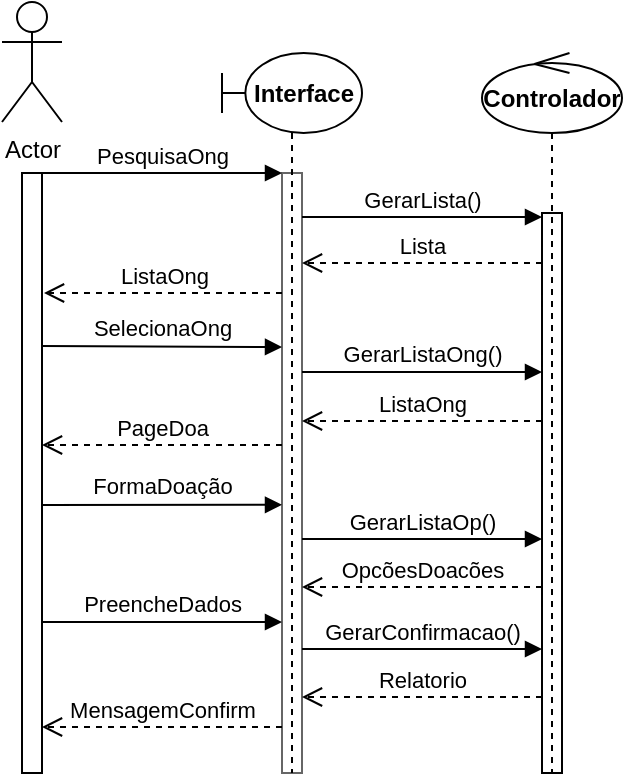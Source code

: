 <mxfile version="12.3.1" type="google" pages="1"><diagram name="Page-1" id="13e1069c-82ec-6db2-03f1-153e76fe0fe0"><mxGraphModel dx="1696" dy="936" grid="1" gridSize="10" guides="1" tooltips="1" connect="1" arrows="1" fold="1" page="1" pageScale="1" pageWidth="1100" pageHeight="850" background="#ffffff" math="0" shadow="0"><root><mxCell id="0"/><mxCell id="1" parent="0"/><mxCell id="a0aaNdA4aTYA0bczMwQh-1" value="Actor" style="shape=umlActor;verticalLabelPosition=bottom;labelBackgroundColor=#ffffff;verticalAlign=top;html=1;outlineConnect=0;" vertex="1" parent="1"><mxGeometry x="395" y="195" width="30" height="60" as="geometry"/></mxCell><mxCell id="a0aaNdA4aTYA0bczMwQh-8" value="" style="html=1;points=[];perimeter=orthogonalPerimeter;" vertex="1" parent="1"><mxGeometry x="405" y="280.5" width="10" height="300" as="geometry"/></mxCell><mxCell id="a0aaNdA4aTYA0bczMwQh-9" value="" style="html=1;points=[];perimeter=orthogonalPerimeter;fillColor=#ffffff;strokeColor=#666666;fontColor=#333333;" vertex="1" parent="1"><mxGeometry x="535" y="280.5" width="10" height="300" as="geometry"/></mxCell><mxCell id="a0aaNdA4aTYA0bczMwQh-10" value="PesquisaOng" style="html=1;verticalAlign=bottom;endArrow=block;entryX=0;entryY=0;" edge="1" target="a0aaNdA4aTYA0bczMwQh-9" parent="1"><mxGeometry relative="1" as="geometry"><mxPoint x="415" y="280.5" as="sourcePoint"/></mxGeometry></mxCell><mxCell id="a0aaNdA4aTYA0bczMwQh-11" value="ListaOng" style="html=1;verticalAlign=bottom;endArrow=open;dashed=1;endSize=8;" edge="1" parent="1"><mxGeometry relative="1" as="geometry"><mxPoint x="416" y="340.5" as="targetPoint"/><mxPoint x="535" y="340.5" as="sourcePoint"/></mxGeometry></mxCell><mxCell id="a0aaNdA4aTYA0bczMwQh-12" value="" style="html=1;points=[];perimeter=orthogonalPerimeter;" vertex="1" parent="1"><mxGeometry x="665" y="300.5" width="10" height="280" as="geometry"/></mxCell><mxCell id="a0aaNdA4aTYA0bczMwQh-13" value="SelecionaOng" style="html=1;verticalAlign=bottom;endArrow=block;" edge="1" parent="1"><mxGeometry relative="1" as="geometry"><mxPoint x="415" y="367" as="sourcePoint"/><mxPoint x="535" y="367.5" as="targetPoint"/></mxGeometry></mxCell><mxCell id="a0aaNdA4aTYA0bczMwQh-14" value="PageDoa" style="html=1;verticalAlign=bottom;endArrow=open;dashed=1;endSize=8;" edge="1" parent="1"><mxGeometry relative="1" as="geometry"><mxPoint x="415" y="416.5" as="targetPoint"/><mxPoint x="535" y="416.5" as="sourcePoint"/></mxGeometry></mxCell><mxCell id="a0aaNdA4aTYA0bczMwQh-16" value="FormaDoação" style="html=1;verticalAlign=bottom;endArrow=block;entryX=0;entryY=0.398;entryDx=0;entryDy=0;entryPerimeter=0;" edge="1" parent="1"><mxGeometry relative="1" as="geometry"><mxPoint x="415" y="446.5" as="sourcePoint"/><mxPoint x="535" y="446.4" as="targetPoint"/></mxGeometry></mxCell><mxCell id="a0aaNdA4aTYA0bczMwQh-19" value="PreencheDados" style="html=1;verticalAlign=bottom;endArrow=block;entryX=0;entryY=0;" edge="1" parent="1"><mxGeometry relative="1" as="geometry"><mxPoint x="415" y="505" as="sourcePoint"/><mxPoint x="535" y="505" as="targetPoint"/></mxGeometry></mxCell><mxCell id="a0aaNdA4aTYA0bczMwQh-24" value="OpcõesDoacões" style="html=1;verticalAlign=bottom;endArrow=open;dashed=1;endSize=8;exitX=0;exitY=0.875;exitDx=0;exitDy=0;exitPerimeter=0;" edge="1" parent="1"><mxGeometry relative="1" as="geometry"><mxPoint x="545" y="487.5" as="targetPoint"/><mxPoint x="665" y="487.5" as="sourcePoint"/></mxGeometry></mxCell><mxCell id="a0aaNdA4aTYA0bczMwQh-33" value="" style="shape=umlLifeline;participant=umlBoundary;perimeter=lifelinePerimeter;whiteSpace=wrap;html=1;container=1;collapsible=0;recursiveResize=0;verticalAlign=top;spacingTop=36;labelBackgroundColor=#ffffff;outlineConnect=0;" vertex="1" parent="1"><mxGeometry x="505" y="220.5" width="70" height="360" as="geometry"/></mxCell><mxCell id="a0aaNdA4aTYA0bczMwQh-36" value="Interface" style="text;align=center;fontStyle=1;verticalAlign=middle;spacingLeft=3;spacingRight=3;strokeColor=none;rotatable=0;points=[[0,0.5],[1,0.5]];portConstraint=eastwest;" vertex="1" parent="a0aaNdA4aTYA0bczMwQh-33"><mxGeometry x="1" y="6.5" width="80" height="26" as="geometry"/></mxCell><mxCell id="a0aaNdA4aTYA0bczMwQh-35" value="" style="shape=umlLifeline;participant=umlControl;perimeter=lifelinePerimeter;whiteSpace=wrap;html=1;container=1;collapsible=0;recursiveResize=0;verticalAlign=top;spacingTop=36;labelBackgroundColor=#ffffff;outlineConnect=0;" vertex="1" parent="1"><mxGeometry x="635" y="220.5" width="70" height="360" as="geometry"/></mxCell><mxCell id="a0aaNdA4aTYA0bczMwQh-37" value="Controlador" style="text;align=center;fontStyle=1;verticalAlign=middle;spacingLeft=3;spacingRight=3;strokeColor=none;rotatable=0;points=[[0,0.5],[1,0.5]];portConstraint=eastwest;" vertex="1" parent="a0aaNdA4aTYA0bczMwQh-35"><mxGeometry x="20" y="17" width="30" height="10" as="geometry"/></mxCell><mxCell id="a0aaNdA4aTYA0bczMwQh-41" value="GerarLista()" style="html=1;verticalAlign=bottom;endArrow=block;" edge="1" parent="1"><mxGeometry width="80" relative="1" as="geometry"><mxPoint x="545" y="302.5" as="sourcePoint"/><mxPoint x="665" y="302.5" as="targetPoint"/></mxGeometry></mxCell><mxCell id="a0aaNdA4aTYA0bczMwQh-42" value="Lista" style="html=1;verticalAlign=bottom;endArrow=open;dashed=1;endSize=8;" edge="1" parent="1"><mxGeometry relative="1" as="geometry"><mxPoint x="665" y="325.5" as="sourcePoint"/><mxPoint x="545" y="325.5" as="targetPoint"/></mxGeometry></mxCell><mxCell id="a0aaNdA4aTYA0bczMwQh-43" value="GerarListaOng()" style="html=1;verticalAlign=bottom;endArrow=block;" edge="1" parent="1"><mxGeometry width="80" relative="1" as="geometry"><mxPoint x="545" y="380" as="sourcePoint"/><mxPoint x="665" y="380" as="targetPoint"/></mxGeometry></mxCell><mxCell id="a0aaNdA4aTYA0bczMwQh-44" value="ListaOng" style="html=1;verticalAlign=bottom;endArrow=open;dashed=1;endSize=8;" edge="1" parent="1"><mxGeometry relative="1" as="geometry"><mxPoint x="665" y="404.5" as="sourcePoint"/><mxPoint x="545" y="404.5" as="targetPoint"/></mxGeometry></mxCell><mxCell id="a0aaNdA4aTYA0bczMwQh-45" value="GerarListaOp()" style="html=1;verticalAlign=bottom;endArrow=block;" edge="1" parent="1"><mxGeometry width="80" relative="1" as="geometry"><mxPoint x="545" y="463.5" as="sourcePoint"/><mxPoint x="665" y="463.5" as="targetPoint"/></mxGeometry></mxCell><mxCell id="a0aaNdA4aTYA0bczMwQh-46" value="Relatorio" style="html=1;verticalAlign=bottom;endArrow=open;dashed=1;endSize=8;" edge="1" parent="1"><mxGeometry relative="1" as="geometry"><mxPoint x="665" y="542.5" as="sourcePoint"/><mxPoint x="545" y="542.5" as="targetPoint"/></mxGeometry></mxCell><mxCell id="a0aaNdA4aTYA0bczMwQh-47" value="GerarConfirmacao()" style="html=1;verticalAlign=bottom;endArrow=block;" edge="1" parent="1"><mxGeometry width="80" relative="1" as="geometry"><mxPoint x="545" y="518.5" as="sourcePoint"/><mxPoint x="665" y="518.5" as="targetPoint"/></mxGeometry></mxCell><mxCell id="a0aaNdA4aTYA0bczMwQh-48" value="MensagemConfirm" style="html=1;verticalAlign=bottom;endArrow=open;dashed=1;endSize=8;" edge="1" parent="1"><mxGeometry relative="1" as="geometry"><mxPoint x="535" y="557.5" as="sourcePoint"/><mxPoint x="415" y="557.5" as="targetPoint"/></mxGeometry></mxCell></root></mxGraphModel></diagram></mxfile>